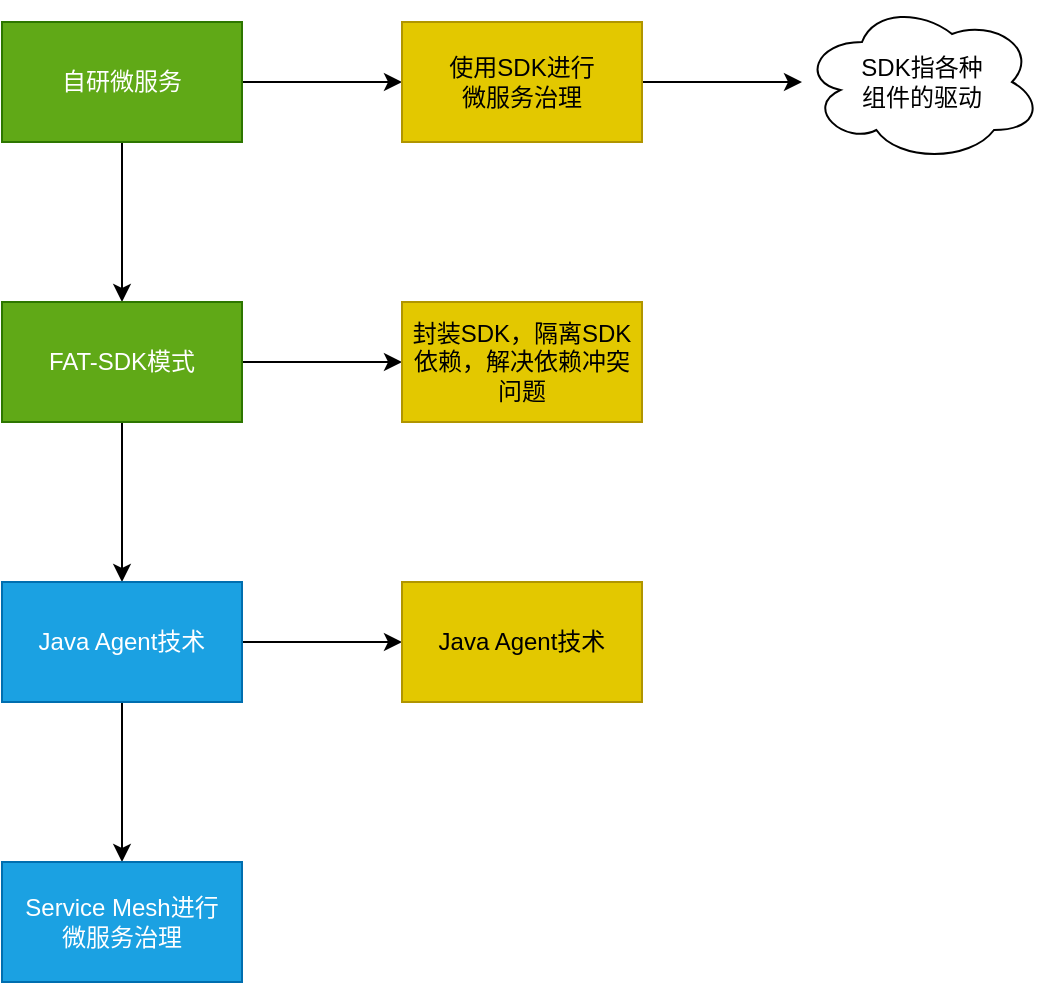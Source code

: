 <mxfile version="20.0.1" type="github">
  <diagram id="oM4as0clGdf_BayAd1rf" name="第 1 页">
    <mxGraphModel dx="1422" dy="762" grid="1" gridSize="10" guides="1" tooltips="1" connect="1" arrows="1" fold="1" page="1" pageScale="1" pageWidth="827" pageHeight="1169" math="0" shadow="0">
      <root>
        <mxCell id="0" />
        <mxCell id="1" parent="0" />
        <mxCell id="9E9zUjZPfBJImzR9MCOk-3" value="" style="edgeStyle=orthogonalEdgeStyle;rounded=0;orthogonalLoop=1;jettySize=auto;html=1;" edge="1" parent="1" source="9E9zUjZPfBJImzR9MCOk-1" target="9E9zUjZPfBJImzR9MCOk-2">
          <mxGeometry relative="1" as="geometry" />
        </mxCell>
        <mxCell id="9E9zUjZPfBJImzR9MCOk-9" value="" style="edgeStyle=orthogonalEdgeStyle;rounded=0;orthogonalLoop=1;jettySize=auto;html=1;" edge="1" parent="1" source="9E9zUjZPfBJImzR9MCOk-1" target="9E9zUjZPfBJImzR9MCOk-8">
          <mxGeometry relative="1" as="geometry" />
        </mxCell>
        <mxCell id="9E9zUjZPfBJImzR9MCOk-1" value="自研微服务" style="rounded=0;whiteSpace=wrap;html=1;fillColor=#60a917;fontColor=#ffffff;strokeColor=#2D7600;" vertex="1" parent="1">
          <mxGeometry x="160" y="190" width="120" height="60" as="geometry" />
        </mxCell>
        <mxCell id="9E9zUjZPfBJImzR9MCOk-5" value="" style="edgeStyle=orthogonalEdgeStyle;rounded=0;orthogonalLoop=1;jettySize=auto;html=1;" edge="1" parent="1" source="9E9zUjZPfBJImzR9MCOk-2" target="9E9zUjZPfBJImzR9MCOk-4">
          <mxGeometry relative="1" as="geometry" />
        </mxCell>
        <mxCell id="9E9zUjZPfBJImzR9MCOk-13" value="" style="edgeStyle=orthogonalEdgeStyle;rounded=0;orthogonalLoop=1;jettySize=auto;html=1;" edge="1" parent="1" source="9E9zUjZPfBJImzR9MCOk-2" target="9E9zUjZPfBJImzR9MCOk-12">
          <mxGeometry relative="1" as="geometry" />
        </mxCell>
        <mxCell id="9E9zUjZPfBJImzR9MCOk-2" value="FAT-SDK模式" style="rounded=0;whiteSpace=wrap;html=1;fillColor=#60a917;fontColor=#ffffff;strokeColor=#2D7600;" vertex="1" parent="1">
          <mxGeometry x="160" y="330" width="120" height="60" as="geometry" />
        </mxCell>
        <mxCell id="9E9zUjZPfBJImzR9MCOk-15" value="" style="edgeStyle=orthogonalEdgeStyle;rounded=0;orthogonalLoop=1;jettySize=auto;html=1;" edge="1" parent="1" source="9E9zUjZPfBJImzR9MCOk-4" target="9E9zUjZPfBJImzR9MCOk-14">
          <mxGeometry relative="1" as="geometry" />
        </mxCell>
        <mxCell id="9E9zUjZPfBJImzR9MCOk-17" value="" style="edgeStyle=orthogonalEdgeStyle;rounded=0;orthogonalLoop=1;jettySize=auto;html=1;" edge="1" parent="1" source="9E9zUjZPfBJImzR9MCOk-4" target="9E9zUjZPfBJImzR9MCOk-16">
          <mxGeometry relative="1" as="geometry" />
        </mxCell>
        <mxCell id="9E9zUjZPfBJImzR9MCOk-4" value="Java Agent技术" style="rounded=0;whiteSpace=wrap;html=1;fillColor=#1ba1e2;fontColor=#ffffff;strokeColor=#006EAF;" vertex="1" parent="1">
          <mxGeometry x="160" y="470" width="120" height="60" as="geometry" />
        </mxCell>
        <mxCell id="9E9zUjZPfBJImzR9MCOk-11" value="" style="edgeStyle=orthogonalEdgeStyle;rounded=0;orthogonalLoop=1;jettySize=auto;html=1;" edge="1" parent="1" source="9E9zUjZPfBJImzR9MCOk-8" target="9E9zUjZPfBJImzR9MCOk-10">
          <mxGeometry relative="1" as="geometry" />
        </mxCell>
        <mxCell id="9E9zUjZPfBJImzR9MCOk-8" value="使用SDK进行&lt;br&gt;微服务治理" style="rounded=0;whiteSpace=wrap;html=1;fillColor=#e3c800;fontColor=#000000;strokeColor=#B09500;" vertex="1" parent="1">
          <mxGeometry x="360" y="190" width="120" height="60" as="geometry" />
        </mxCell>
        <mxCell id="9E9zUjZPfBJImzR9MCOk-10" value="SDK指各种&lt;br&gt;组件的驱动" style="ellipse;shape=cloud;whiteSpace=wrap;html=1;rounded=0;" vertex="1" parent="1">
          <mxGeometry x="560" y="180" width="120" height="80" as="geometry" />
        </mxCell>
        <mxCell id="9E9zUjZPfBJImzR9MCOk-12" value="封装SDK，隔离SDK依赖，解决依赖冲突问题" style="rounded=0;whiteSpace=wrap;html=1;fillColor=#e3c800;fontColor=#000000;strokeColor=#B09500;" vertex="1" parent="1">
          <mxGeometry x="360" y="330" width="120" height="60" as="geometry" />
        </mxCell>
        <mxCell id="9E9zUjZPfBJImzR9MCOk-14" value="Java Agent技术" style="rounded=0;whiteSpace=wrap;html=1;fillColor=#e3c800;fontColor=#000000;strokeColor=#B09500;" vertex="1" parent="1">
          <mxGeometry x="360" y="470" width="120" height="60" as="geometry" />
        </mxCell>
        <mxCell id="9E9zUjZPfBJImzR9MCOk-16" value="Service Mesh进行&lt;br&gt;微服务治理" style="rounded=0;whiteSpace=wrap;html=1;fillColor=#1ba1e2;fontColor=#ffffff;strokeColor=#006EAF;" vertex="1" parent="1">
          <mxGeometry x="160" y="610" width="120" height="60" as="geometry" />
        </mxCell>
      </root>
    </mxGraphModel>
  </diagram>
</mxfile>
